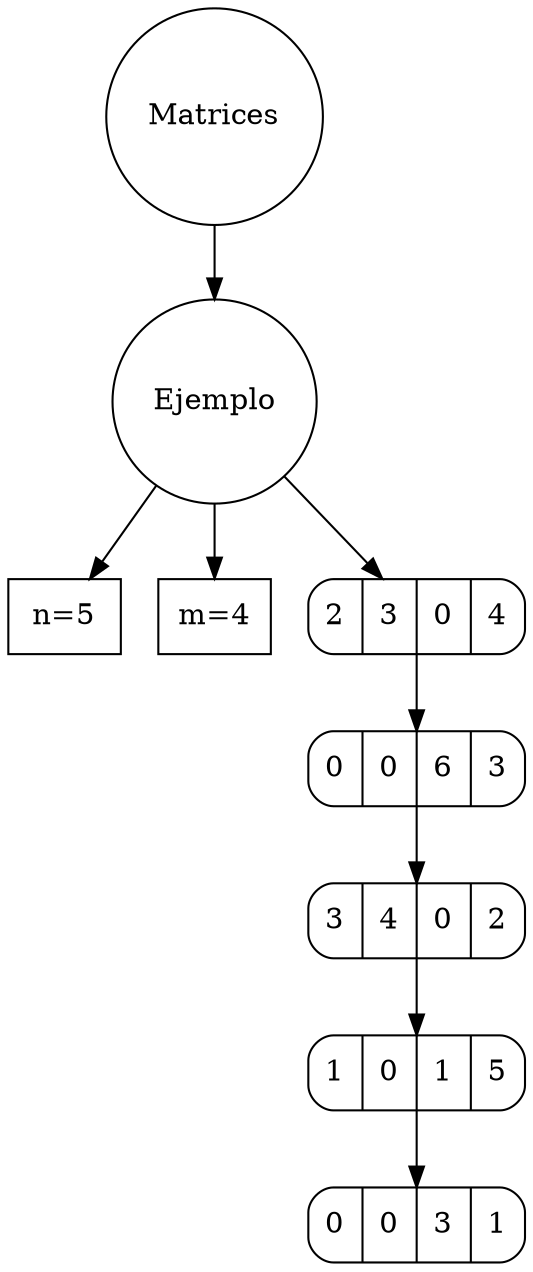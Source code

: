 digraph G{
A[label="Matrices", shape="circle"]
<lista.Nodo object at 0x0000021CFFD5DAF0>[label="Ejemplo",shape="circle"]
5[label="n=5",shape="box"]
4[label="m=4",shape="box"]
045[label="{ { 2 | 3 | 0 | 4 } }",shape="Mrecord"]
145[label="{ { 0 | 0 | 6 | 3 } }",shape="Mrecord"]
245[label="{ { 3 | 4 | 0 | 2 } }",shape="Mrecord"]
345[label="{ { 1 | 0 | 1 | 5 } }",shape="Mrecord"]
445[label="{ { 0 | 0 | 3 | 1 } }",shape="Mrecord"]
A-><lista.Nodo object at 0x0000021CFFD5DAF0>
<lista.Nodo object at 0x0000021CFFD5DAF0>->5
<lista.Nodo object at 0x0000021CFFD5DAF0>->4
<lista.Nodo object at 0x0000021CFFD5DAF0>->045
045->145
145->245
245->345
345->445
}